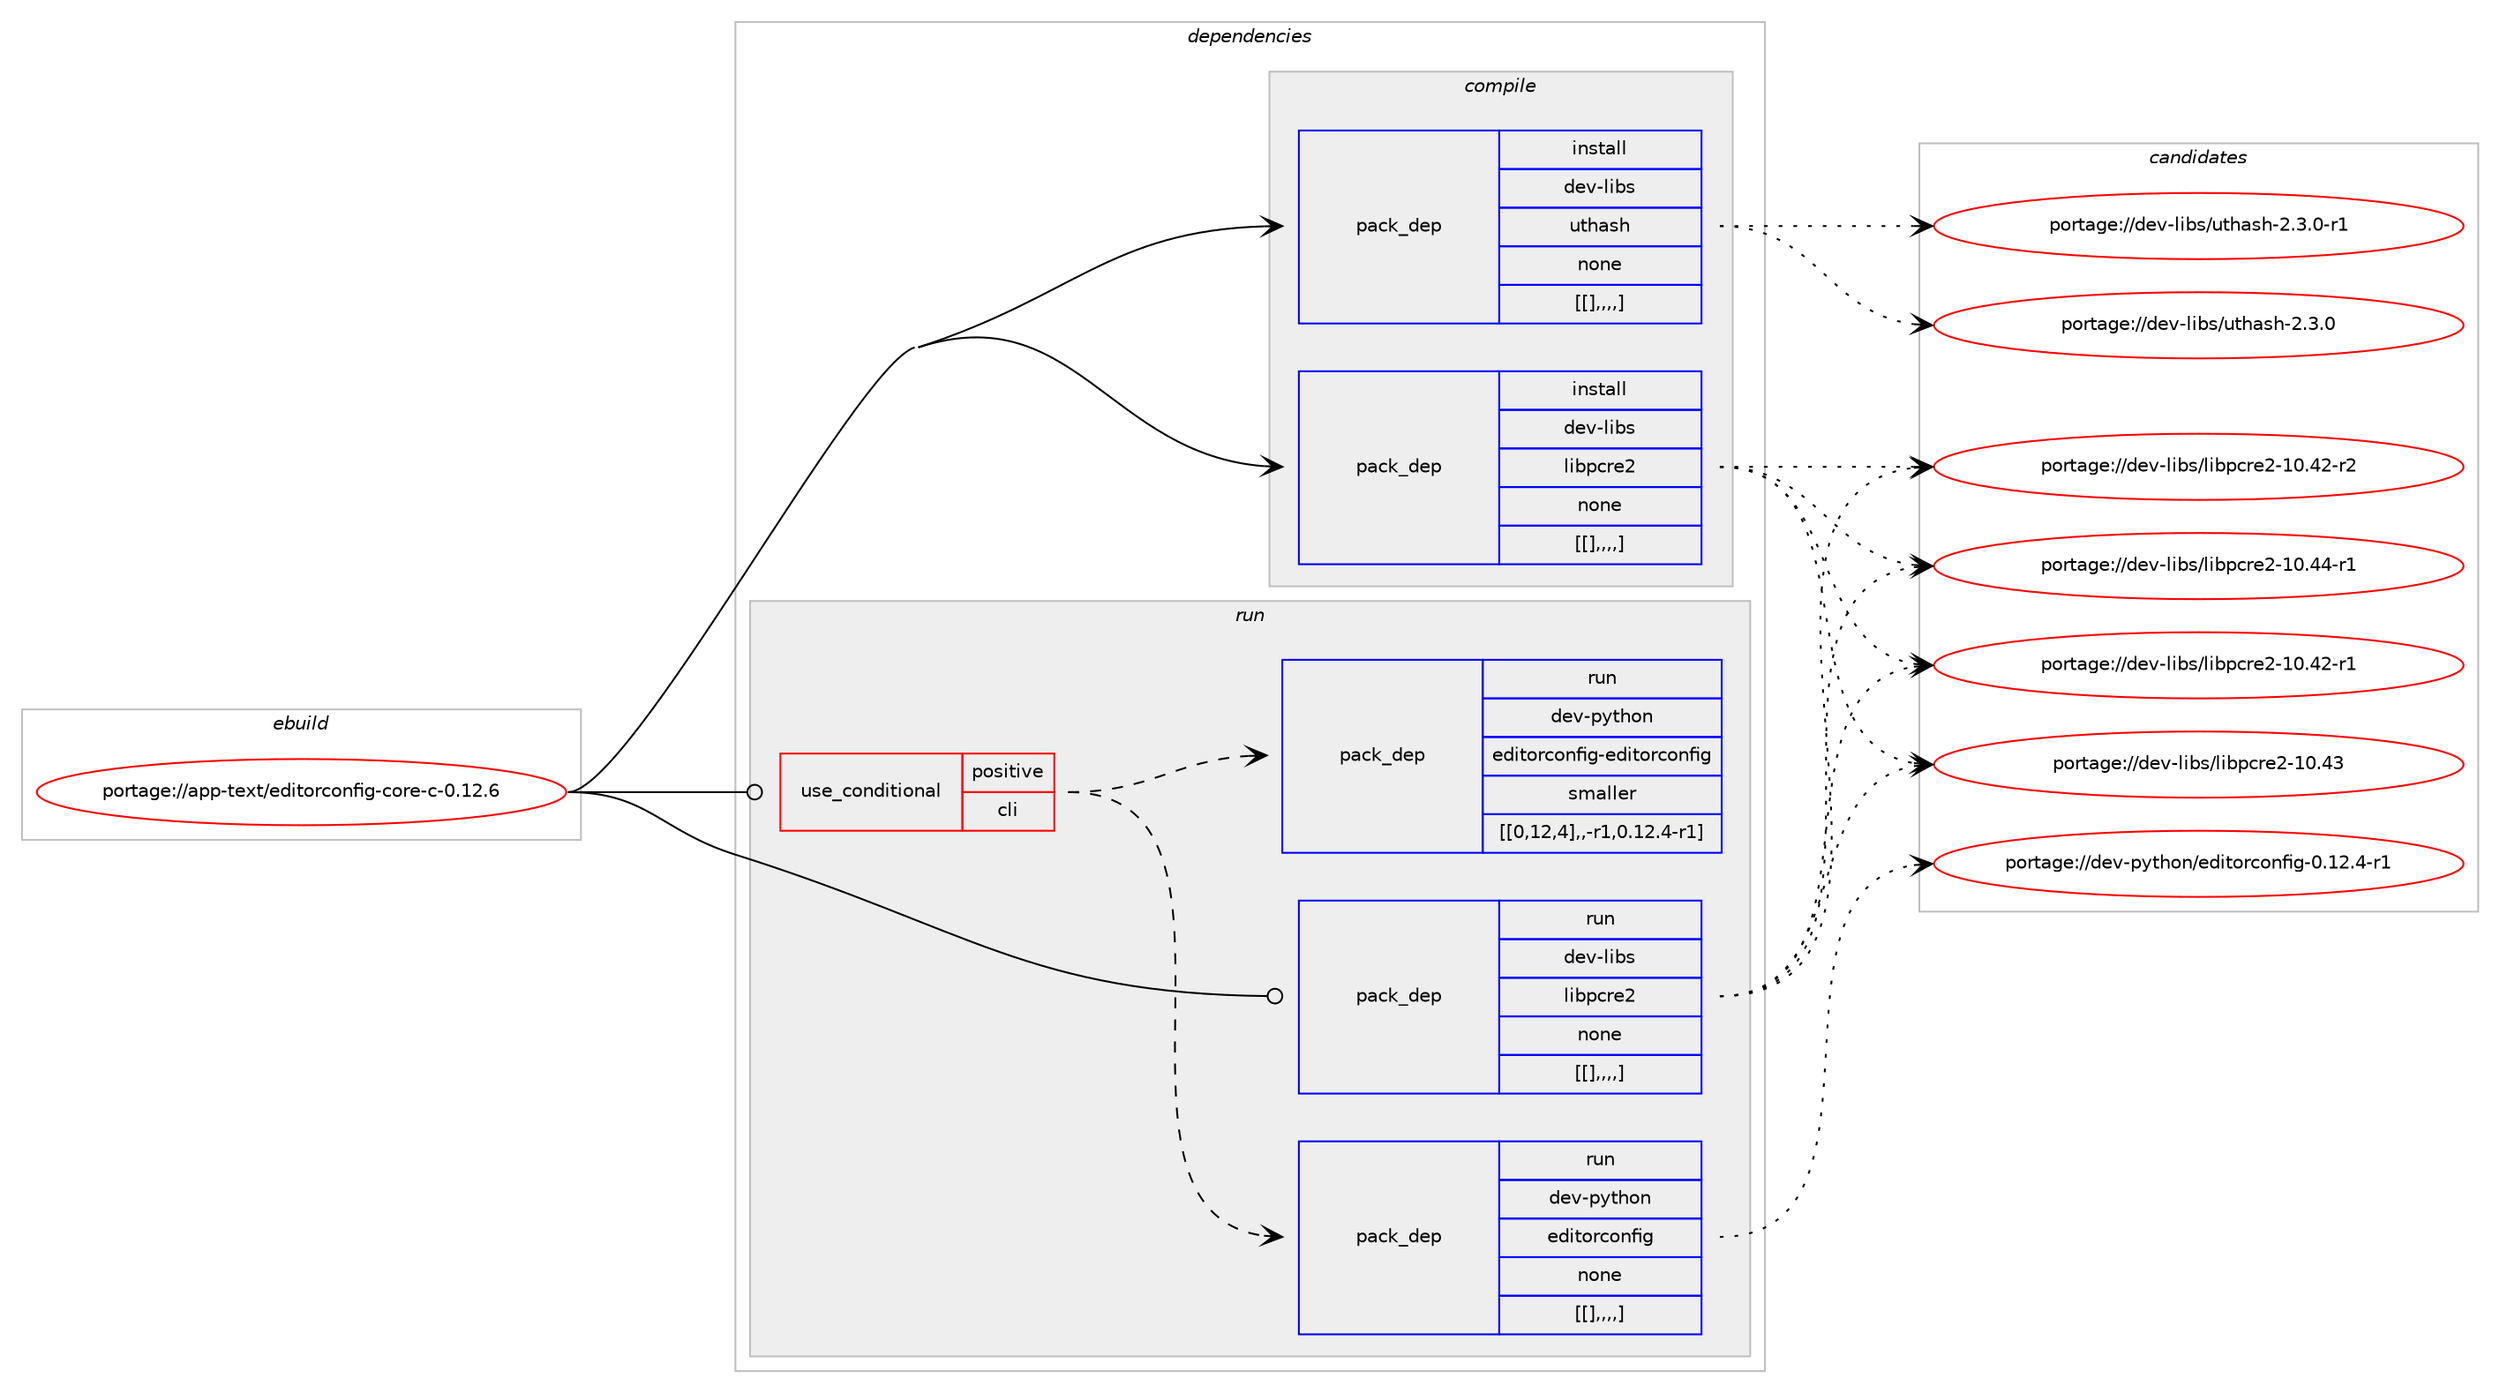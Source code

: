 digraph prolog {

# *************
# Graph options
# *************

newrank=true;
concentrate=true;
compound=true;
graph [rankdir=LR,fontname=Helvetica,fontsize=10,ranksep=1.5];#, ranksep=2.5, nodesep=0.2];
edge  [arrowhead=vee];
node  [fontname=Helvetica,fontsize=10];

# **********
# The ebuild
# **********

subgraph cluster_leftcol {
color=gray;
label=<<i>ebuild</i>>;
id [label="portage://app-text/editorconfig-core-c-0.12.6", color=red, width=4, href="../app-text/editorconfig-core-c-0.12.6.svg"];
}

# ****************
# The dependencies
# ****************

subgraph cluster_midcol {
color=gray;
label=<<i>dependencies</i>>;
subgraph cluster_compile {
fillcolor="#eeeeee";
style=filled;
label=<<i>compile</i>>;
subgraph pack39030 {
dependency54720 [label=<<TABLE BORDER="0" CELLBORDER="1" CELLSPACING="0" CELLPADDING="4" WIDTH="220"><TR><TD ROWSPAN="6" CELLPADDING="30">pack_dep</TD></TR><TR><TD WIDTH="110">install</TD></TR><TR><TD>dev-libs</TD></TR><TR><TD>libpcre2</TD></TR><TR><TD>none</TD></TR><TR><TD>[[],,,,]</TD></TR></TABLE>>, shape=none, color=blue];
}
id:e -> dependency54720:w [weight=20,style="solid",arrowhead="vee"];
subgraph pack39031 {
dependency54721 [label=<<TABLE BORDER="0" CELLBORDER="1" CELLSPACING="0" CELLPADDING="4" WIDTH="220"><TR><TD ROWSPAN="6" CELLPADDING="30">pack_dep</TD></TR><TR><TD WIDTH="110">install</TD></TR><TR><TD>dev-libs</TD></TR><TR><TD>uthash</TD></TR><TR><TD>none</TD></TR><TR><TD>[[],,,,]</TD></TR></TABLE>>, shape=none, color=blue];
}
id:e -> dependency54721:w [weight=20,style="solid",arrowhead="vee"];
}
subgraph cluster_compileandrun {
fillcolor="#eeeeee";
style=filled;
label=<<i>compile and run</i>>;
}
subgraph cluster_run {
fillcolor="#eeeeee";
style=filled;
label=<<i>run</i>>;
subgraph cond15201 {
dependency54722 [label=<<TABLE BORDER="0" CELLBORDER="1" CELLSPACING="0" CELLPADDING="4"><TR><TD ROWSPAN="3" CELLPADDING="10">use_conditional</TD></TR><TR><TD>positive</TD></TR><TR><TD>cli</TD></TR></TABLE>>, shape=none, color=red];
subgraph pack39032 {
dependency54723 [label=<<TABLE BORDER="0" CELLBORDER="1" CELLSPACING="0" CELLPADDING="4" WIDTH="220"><TR><TD ROWSPAN="6" CELLPADDING="30">pack_dep</TD></TR><TR><TD WIDTH="110">run</TD></TR><TR><TD>dev-python</TD></TR><TR><TD>editorconfig</TD></TR><TR><TD>none</TD></TR><TR><TD>[[],,,,]</TD></TR></TABLE>>, shape=none, color=blue];
}
dependency54722:e -> dependency54723:w [weight=20,style="dashed",arrowhead="vee"];
subgraph pack39033 {
dependency54724 [label=<<TABLE BORDER="0" CELLBORDER="1" CELLSPACING="0" CELLPADDING="4" WIDTH="220"><TR><TD ROWSPAN="6" CELLPADDING="30">pack_dep</TD></TR><TR><TD WIDTH="110">run</TD></TR><TR><TD>dev-python</TD></TR><TR><TD>editorconfig-editorconfig</TD></TR><TR><TD>smaller</TD></TR><TR><TD>[[0,12,4],,-r1,0.12.4-r1]</TD></TR></TABLE>>, shape=none, color=blue];
}
dependency54722:e -> dependency54724:w [weight=20,style="dashed",arrowhead="vee"];
}
id:e -> dependency54722:w [weight=20,style="solid",arrowhead="odot"];
subgraph pack39034 {
dependency54725 [label=<<TABLE BORDER="0" CELLBORDER="1" CELLSPACING="0" CELLPADDING="4" WIDTH="220"><TR><TD ROWSPAN="6" CELLPADDING="30">pack_dep</TD></TR><TR><TD WIDTH="110">run</TD></TR><TR><TD>dev-libs</TD></TR><TR><TD>libpcre2</TD></TR><TR><TD>none</TD></TR><TR><TD>[[],,,,]</TD></TR></TABLE>>, shape=none, color=blue];
}
id:e -> dependency54725:w [weight=20,style="solid",arrowhead="odot"];
}
}

# **************
# The candidates
# **************

subgraph cluster_choices {
rank=same;
color=gray;
label=<<i>candidates</i>>;

subgraph choice39030 {
color=black;
nodesep=1;
choice1001011184510810598115471081059811299114101504549484652524511449 [label="portage://dev-libs/libpcre2-10.44-r1", color=red, width=4,href="../dev-libs/libpcre2-10.44-r1.svg"];
choice100101118451081059811547108105981129911410150454948465251 [label="portage://dev-libs/libpcre2-10.43", color=red, width=4,href="../dev-libs/libpcre2-10.43.svg"];
choice1001011184510810598115471081059811299114101504549484652504511450 [label="portage://dev-libs/libpcre2-10.42-r2", color=red, width=4,href="../dev-libs/libpcre2-10.42-r2.svg"];
choice1001011184510810598115471081059811299114101504549484652504511449 [label="portage://dev-libs/libpcre2-10.42-r1", color=red, width=4,href="../dev-libs/libpcre2-10.42-r1.svg"];
dependency54720:e -> choice1001011184510810598115471081059811299114101504549484652524511449:w [style=dotted,weight="100"];
dependency54720:e -> choice100101118451081059811547108105981129911410150454948465251:w [style=dotted,weight="100"];
dependency54720:e -> choice1001011184510810598115471081059811299114101504549484652504511450:w [style=dotted,weight="100"];
dependency54720:e -> choice1001011184510810598115471081059811299114101504549484652504511449:w [style=dotted,weight="100"];
}
subgraph choice39031 {
color=black;
nodesep=1;
choice100101118451081059811547117116104971151044550465146484511449 [label="portage://dev-libs/uthash-2.3.0-r1", color=red, width=4,href="../dev-libs/uthash-2.3.0-r1.svg"];
choice10010111845108105981154711711610497115104455046514648 [label="portage://dev-libs/uthash-2.3.0", color=red, width=4,href="../dev-libs/uthash-2.3.0.svg"];
dependency54721:e -> choice100101118451081059811547117116104971151044550465146484511449:w [style=dotted,weight="100"];
dependency54721:e -> choice10010111845108105981154711711610497115104455046514648:w [style=dotted,weight="100"];
}
subgraph choice39032 {
color=black;
nodesep=1;
choice100101118451121211161041111104710110010511611111499111110102105103454846495046524511449 [label="portage://dev-python/editorconfig-0.12.4-r1", color=red, width=4,href="../dev-python/editorconfig-0.12.4-r1.svg"];
dependency54723:e -> choice100101118451121211161041111104710110010511611111499111110102105103454846495046524511449:w [style=dotted,weight="100"];
}
subgraph choice39033 {
color=black;
nodesep=1;
}
subgraph choice39034 {
color=black;
nodesep=1;
choice1001011184510810598115471081059811299114101504549484652524511449 [label="portage://dev-libs/libpcre2-10.44-r1", color=red, width=4,href="../dev-libs/libpcre2-10.44-r1.svg"];
choice100101118451081059811547108105981129911410150454948465251 [label="portage://dev-libs/libpcre2-10.43", color=red, width=4,href="../dev-libs/libpcre2-10.43.svg"];
choice1001011184510810598115471081059811299114101504549484652504511450 [label="portage://dev-libs/libpcre2-10.42-r2", color=red, width=4,href="../dev-libs/libpcre2-10.42-r2.svg"];
choice1001011184510810598115471081059811299114101504549484652504511449 [label="portage://dev-libs/libpcre2-10.42-r1", color=red, width=4,href="../dev-libs/libpcre2-10.42-r1.svg"];
dependency54725:e -> choice1001011184510810598115471081059811299114101504549484652524511449:w [style=dotted,weight="100"];
dependency54725:e -> choice100101118451081059811547108105981129911410150454948465251:w [style=dotted,weight="100"];
dependency54725:e -> choice1001011184510810598115471081059811299114101504549484652504511450:w [style=dotted,weight="100"];
dependency54725:e -> choice1001011184510810598115471081059811299114101504549484652504511449:w [style=dotted,weight="100"];
}
}

}
